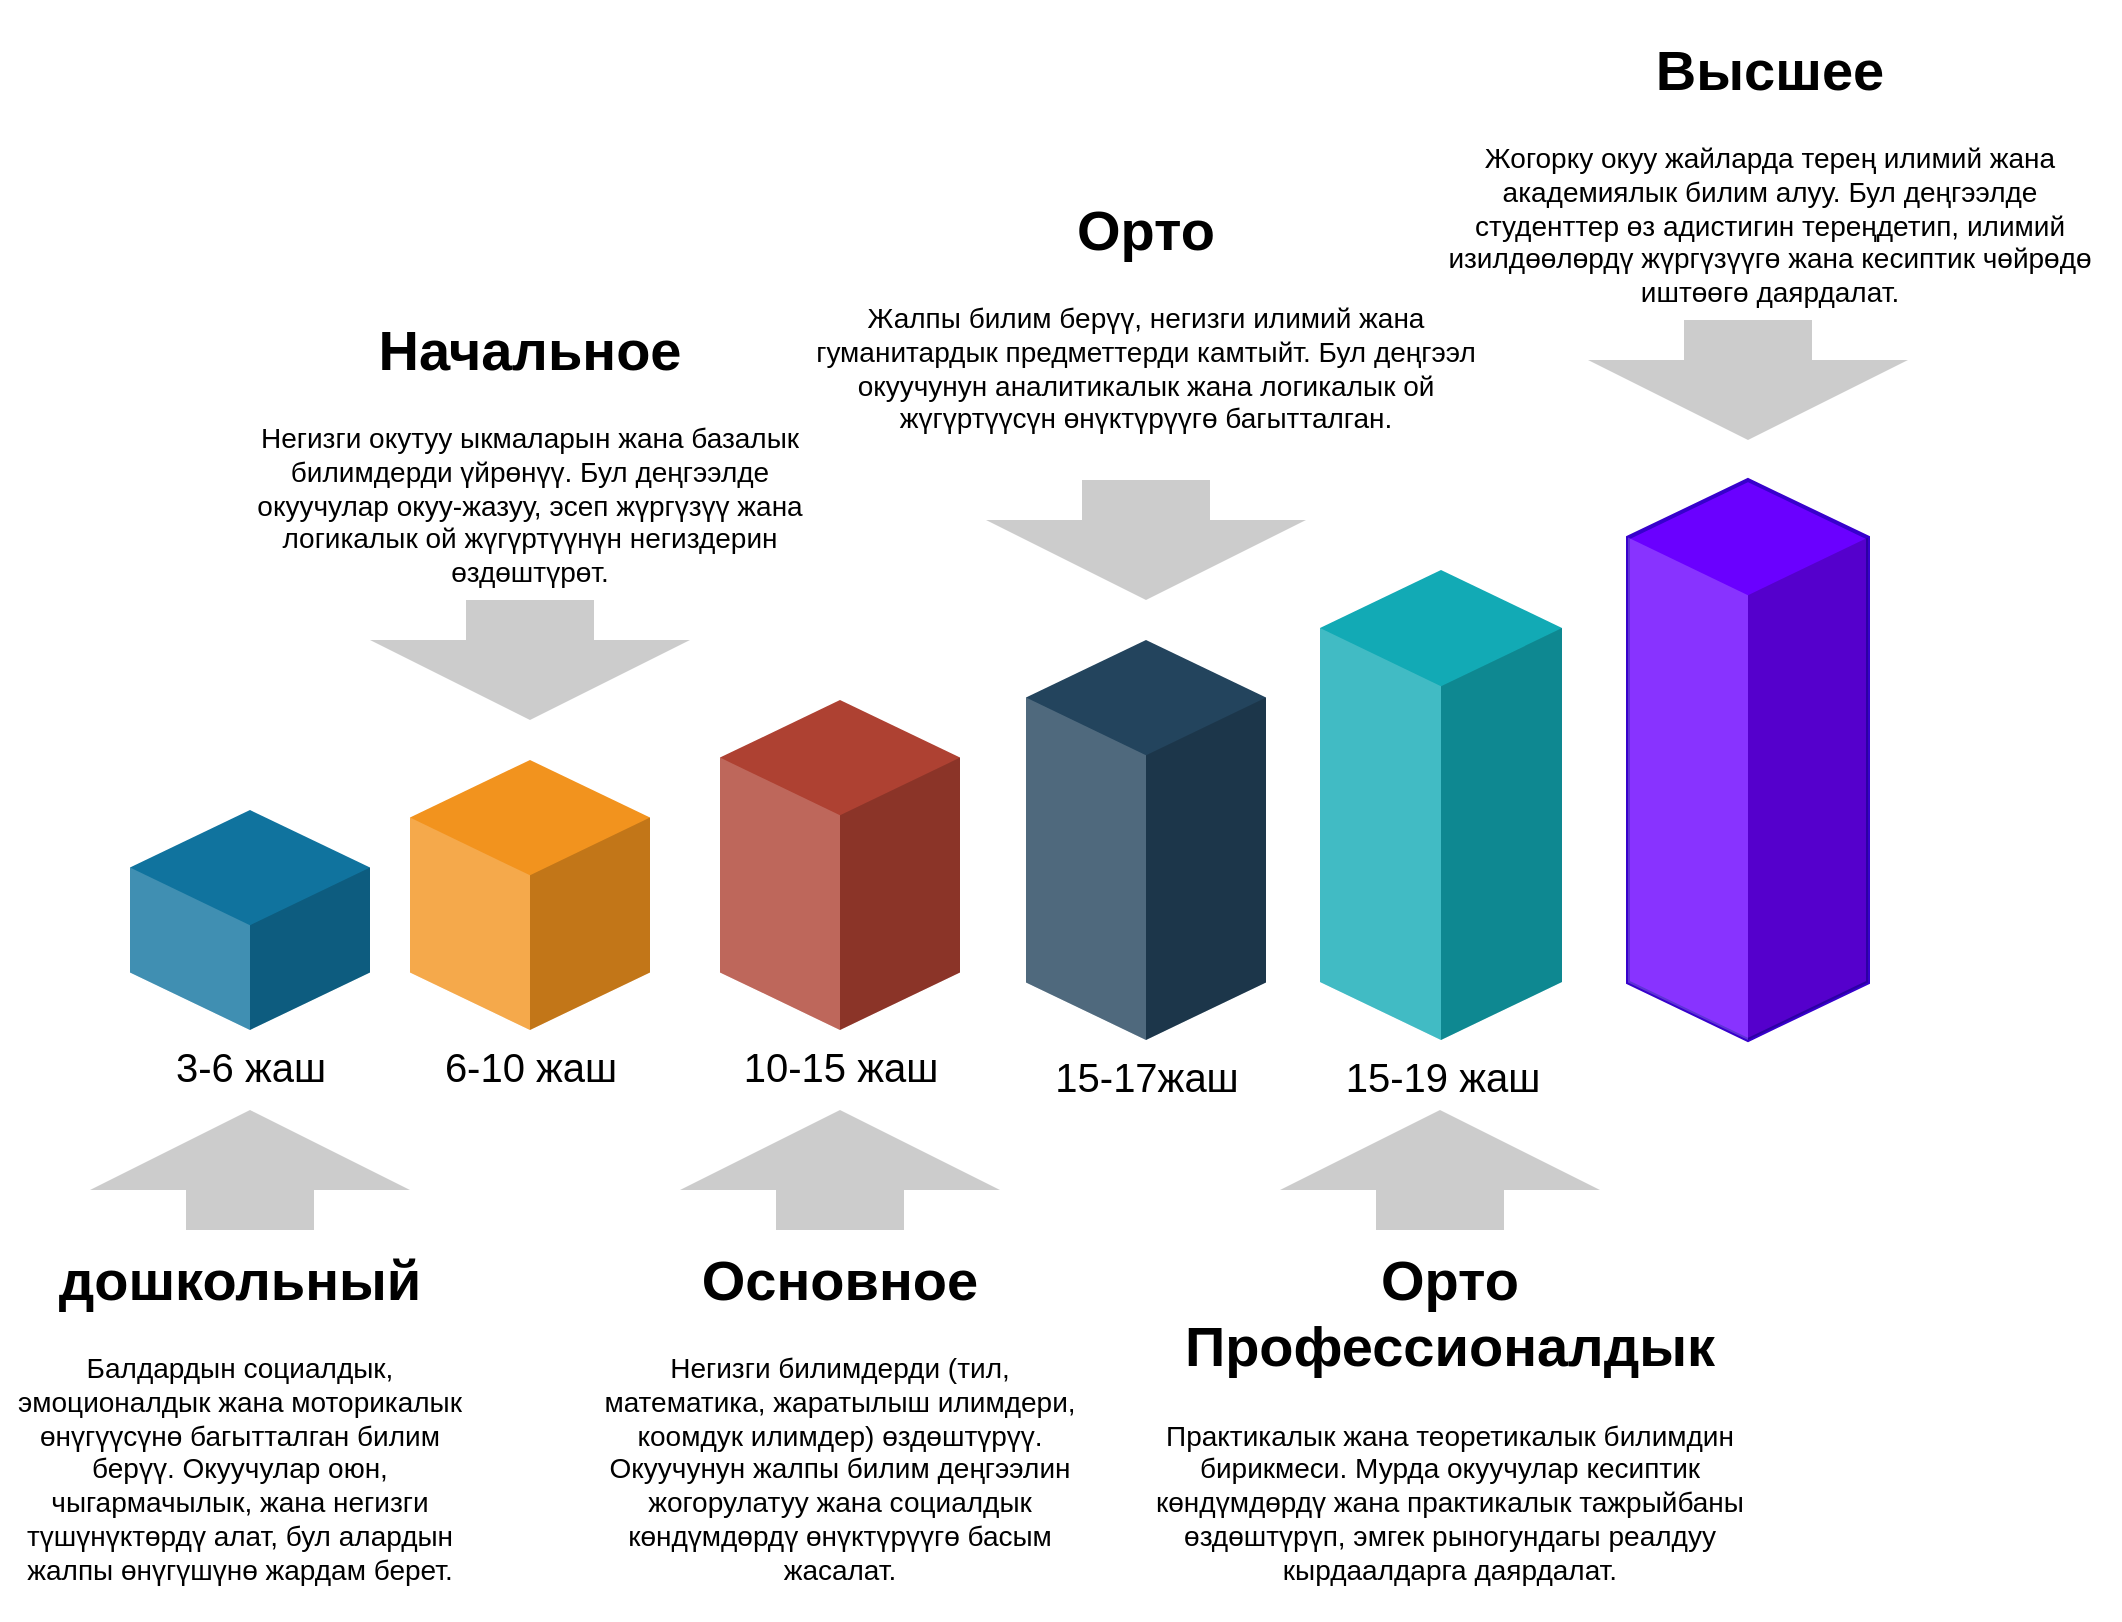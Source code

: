 <mxfile version="26.2.12">
  <diagram name="Page-1" id="54c02804-9d69-ba3f-8aca-1021b27b8050">
    <mxGraphModel dx="1362" dy="795" grid="1" gridSize="10" guides="1" tooltips="1" connect="1" arrows="1" fold="1" page="1" pageScale="1" pageWidth="1100" pageHeight="850" background="none" math="0" shadow="0">
      <root>
        <mxCell id="0" />
        <mxCell id="1" parent="0" />
        <mxCell id="7c3a617817c5cf35-16" value="" style="html=1;shadow=0;dashed=0;align=center;verticalAlign=middle;shape=mxgraph.arrows2.arrow;dy=0.6;dx=40;direction=north;notch=0;strokeWidth=2;fillColor=#CCCCCC;fontSize=14;fontColor=#000000;strokeColor=none;" parent="1" vertex="1">
          <mxGeometry x="85" y="595" width="160" height="60" as="geometry" />
        </mxCell>
        <mxCell id="7c3a617817c5cf35-4" value="3-6 жаш" style="verticalLabelPosition=bottom;verticalAlign=top;html=1;shape=mxgraph.infographic.shadedCube;isoAngle=15;fillColor=#10739E;strokeColor=none;fontFamily=Helvetica;fontSize=20;align=center;strokeWidth=2;" parent="1" vertex="1">
          <mxGeometry x="105" y="445" width="120" height="110" as="geometry" />
        </mxCell>
        <mxCell id="7c3a617817c5cf35-7" value="6-10 жаш" style="verticalLabelPosition=bottom;verticalAlign=top;html=1;shape=mxgraph.infographic.shadedCube;isoAngle=15;fillColor=#F2931E;strokeColor=none;fontFamily=Helvetica;fontSize=20;align=center;strokeWidth=2;" parent="1" vertex="1">
          <mxGeometry x="245" y="420" width="120" height="135" as="geometry" />
        </mxCell>
        <mxCell id="7c3a617817c5cf35-8" value="10-15 жаш" style="verticalLabelPosition=bottom;verticalAlign=top;html=1;shape=mxgraph.infographic.shadedCube;isoAngle=15;fillColor=#AE4132;strokeColor=none;fontFamily=Helvetica;fontSize=20;align=center;strokeWidth=2;" parent="1" vertex="1">
          <mxGeometry x="400" y="390" width="120" height="165" as="geometry" />
        </mxCell>
        <mxCell id="7c3a617817c5cf35-9" value="15-17жаш" style="verticalLabelPosition=bottom;verticalAlign=top;html=1;shape=mxgraph.infographic.shadedCube;isoAngle=15;fillColor=#23445D;strokeColor=none;fontFamily=Helvetica;fontSize=20;align=center;strokeWidth=2;" parent="1" vertex="1">
          <mxGeometry x="553" y="360" width="120" height="200" as="geometry" />
        </mxCell>
        <mxCell id="7c3a617817c5cf35-10" value="15-19 жаш" style="verticalLabelPosition=bottom;verticalAlign=top;html=1;shape=mxgraph.infographic.shadedCube;isoAngle=15;fillColor=#12AAB5;strokeColor=none;fontFamily=Helvetica;fontSize=20;align=center;strokeWidth=2;" parent="1" vertex="1">
          <mxGeometry x="700" y="325" width="121" height="235" as="geometry" />
        </mxCell>
        <mxCell id="7c3a617817c5cf35-11" value="&lt;h1&gt;дошкольный&lt;/h1&gt;&lt;p&gt;Балдардын социалдык, эмоционалдык жана моторикалык өнүгүүсүнө багытталган билим берүү. Окуучулар оюн, чыгармачылык, жана негизги түшүнүктөрдү алат, бул алардын жалпы өнүгүшүнө жардам берет.&lt;/p&gt;" style="text;html=1;spacing=5;spacingTop=-20;whiteSpace=wrap;overflow=hidden;strokeWidth=2;fillColor=none;gradientColor=none;fontSize=14;align=center;" parent="1" vertex="1">
          <mxGeometry x="40" y="655" width="240" height="185" as="geometry" />
        </mxCell>
        <mxCell id="7c3a617817c5cf35-12" value="&lt;h1&gt;Начальное&lt;/h1&gt;&lt;p&gt;Негизги окутуу ыкмаларын жана базалык билимдерди үйрөнүү. Бул деңгээлде окуучулар окуу-жазуу, эсеп жүргүзүү жана логикалык ой жүгүртүүнүн негиздерин өздөштүрөт.&lt;/p&gt;" style="text;html=1;spacing=5;spacingTop=-20;whiteSpace=wrap;overflow=hidden;strokeWidth=2;fillColor=none;gradientColor=none;fontSize=14;align=center;" parent="1" vertex="1">
          <mxGeometry x="155" y="190" width="300" height="155" as="geometry" />
        </mxCell>
        <mxCell id="7c3a617817c5cf35-13" value="&lt;h1&gt;Основное&lt;/h1&gt;&lt;p&gt;Негизги билимдерди (тил, математика, жаратылыш илимдери, коомдук илимдер) өздөштүрүү. Окуучунун жалпы билим деңгээлин жогорулатуу жана социалдык көндүмдөрдү өнүктүрүүгө басым жасалат.&lt;/p&gt;" style="text;html=1;spacing=5;spacingTop=-20;whiteSpace=wrap;overflow=hidden;strokeWidth=2;fillColor=none;gradientColor=none;fontSize=14;align=center;" parent="1" vertex="1">
          <mxGeometry x="330" y="655" width="260" height="185" as="geometry" />
        </mxCell>
        <mxCell id="7c3a617817c5cf35-14" value="&lt;h1&gt;Орто Профессионалдык&lt;/h1&gt;&lt;p&gt;Практикалык жана теоретикалык билимдин бирикмеси. Мурда окуучулар кесиптик көндүмдөрдү жана практикалык тажрыйбаны өздөштүрүп, эмгек рыногундагы реалдуу кырдаалдарга даярдалат.&lt;/p&gt;" style="text;html=1;spacing=5;spacingTop=-20;whiteSpace=wrap;overflow=hidden;strokeWidth=2;fillColor=none;gradientColor=none;fontSize=14;align=center;" parent="1" vertex="1">
          <mxGeometry x="600" y="655" width="330" height="195" as="geometry" />
        </mxCell>
        <mxCell id="7c3a617817c5cf35-15" value="&lt;h1&gt;Орто&lt;/h1&gt;&lt;p&gt;Жалпы билим берүү, негизги илимий жана гуманитардык предметтерди камтыйт. Бул деңгээл окуучунун аналитикалык жана логикалык ой жүгүртүүсүн өнүктүрүүгө багытталган.&lt;/p&gt;" style="text;html=1;spacing=5;spacingTop=-20;whiteSpace=wrap;overflow=hidden;strokeWidth=2;fillColor=none;gradientColor=none;fontSize=14;align=center;" parent="1" vertex="1">
          <mxGeometry x="428" y="130" width="370" height="140" as="geometry" />
        </mxCell>
        <mxCell id="7c3a617817c5cf35-18" value="" style="html=1;shadow=0;dashed=0;align=center;verticalAlign=middle;shape=mxgraph.arrows2.arrow;dy=0.6;dx=40;direction=north;notch=0;strokeWidth=2;fillColor=#CCCCCC;fontSize=14;fontColor=#000000;strokeColor=none;" parent="1" vertex="1">
          <mxGeometry x="380" y="595" width="160" height="60" as="geometry" />
        </mxCell>
        <mxCell id="7c3a617817c5cf35-19" value="" style="html=1;shadow=0;dashed=0;align=center;verticalAlign=middle;shape=mxgraph.arrows2.arrow;dy=0.6;dx=40;direction=north;notch=0;strokeWidth=2;fillColor=#CCCCCC;fontSize=14;fontColor=#000000;strokeColor=none;" parent="1" vertex="1">
          <mxGeometry x="680" y="595" width="160" height="60" as="geometry" />
        </mxCell>
        <mxCell id="7c3a617817c5cf35-20" value="" style="html=1;shadow=0;dashed=0;align=center;verticalAlign=middle;shape=mxgraph.arrows2.arrow;dy=0.6;dx=40;direction=north;notch=0;strokeWidth=2;fillColor=#CCCCCC;fontSize=14;fontColor=#000000;strokeColor=none;flipV=1;" parent="1" vertex="1">
          <mxGeometry x="225" y="340" width="160" height="60" as="geometry" />
        </mxCell>
        <mxCell id="7c3a617817c5cf35-21" value="" style="html=1;shadow=0;dashed=0;align=center;verticalAlign=middle;shape=mxgraph.arrows2.arrow;dy=0.6;dx=40;direction=north;notch=0;strokeWidth=2;fillColor=#CCCCCC;fontSize=14;fontColor=#000000;strokeColor=none;flipV=1;" parent="1" vertex="1">
          <mxGeometry x="533" y="280" width="160" height="60" as="geometry" />
        </mxCell>
        <mxCell id="wRM-bC_H4oXRzF1QBMHu-5" value="18-23 жаш" style="verticalLabelPosition=bottom;verticalAlign=top;html=1;shape=mxgraph.infographic.shadedCube;isoAngle=15;fillColor=#6a00ff;strokeColor=#3700CC;fontFamily=Helvetica;fontSize=20;align=center;strokeWidth=2;fontColor=light-dark(#FFFFFF,#F1F1F1);" vertex="1" parent="1">
          <mxGeometry x="854" y="280" width="120" height="280" as="geometry" />
        </mxCell>
        <mxCell id="wRM-bC_H4oXRzF1QBMHu-7" value="" style="html=1;shadow=0;dashed=0;align=center;verticalAlign=middle;shape=mxgraph.arrows2.arrow;dy=0.6;dx=40;direction=north;notch=0;strokeWidth=2;fillColor=#CCCCCC;fontSize=14;fontColor=#000000;strokeColor=none;flipV=1;" vertex="1" parent="1">
          <mxGeometry x="834" y="200" width="160" height="60" as="geometry" />
        </mxCell>
        <mxCell id="wRM-bC_H4oXRzF1QBMHu-8" value="&lt;h1&gt;Высшее&lt;/h1&gt;&lt;p&gt;Жогорку окуу жайларда терең илимий жана академиялык билим алуу. Бул деңгээлде студенттер өз адистигин тереңдетип, илимий изилдөөлөрдү жүргүзүүгө жана кесиптик чөйрөдө иштөөгө даярдалат.&lt;/p&gt;" style="text;html=1;spacing=5;spacingTop=-20;whiteSpace=wrap;overflow=hidden;strokeWidth=2;fillColor=none;gradientColor=none;fontSize=14;align=center;" vertex="1" parent="1">
          <mxGeometry x="750" y="50" width="350" height="150" as="geometry" />
        </mxCell>
      </root>
    </mxGraphModel>
  </diagram>
</mxfile>
